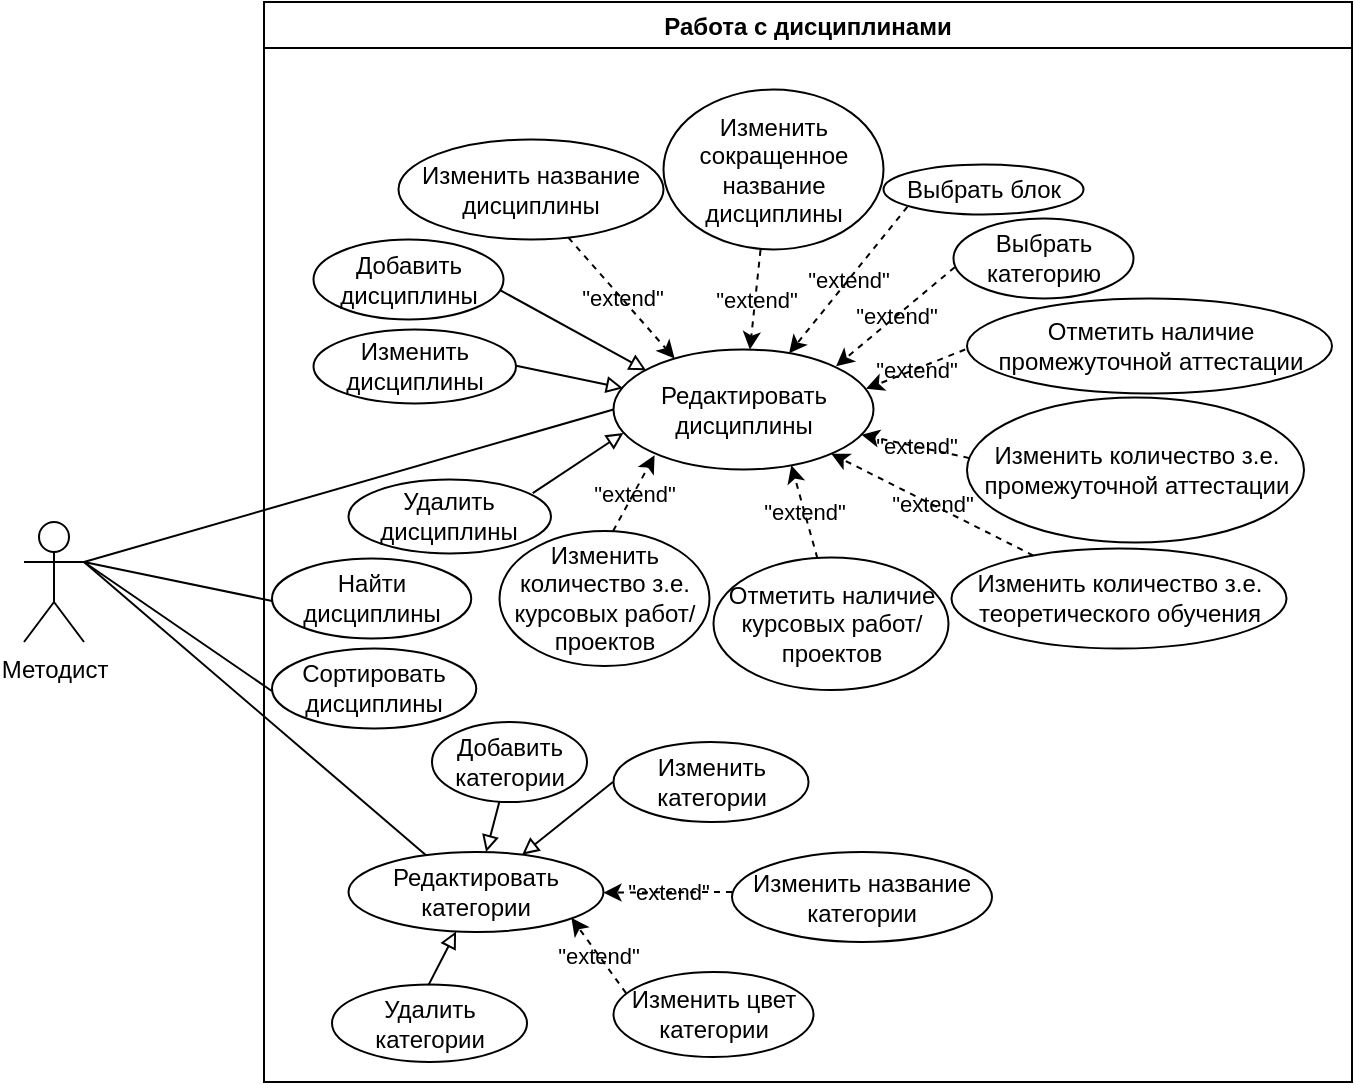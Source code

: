 <mxfile version="16.5.1" type="device"><diagram id="Zh0K8sYVSOeEKQllDIt9" name="Page-1"><mxGraphModel dx="1888" dy="660" grid="1" gridSize="10" guides="1" tooltips="1" connect="0" arrows="1" fold="1" page="1" pageScale="1" pageWidth="850" pageHeight="1100" math="0" shadow="0"><root><mxCell id="0"/><mxCell id="1" parent="0"/><mxCell id="kAwzmWlMEPiF8q2u1fac-1" value="Методист" style="shape=umlActor;verticalLabelPosition=bottom;verticalAlign=top;html=1;outlineConnect=0;" parent="1" vertex="1"><mxGeometry x="-360" y="510" width="30" height="60" as="geometry"/></mxCell><mxCell id="kAwzmWlMEPiF8q2u1fac-36" value="" style="endArrow=none;html=1;rounded=0;entryX=0;entryY=0.5;entryDx=0;entryDy=0;" parent="1" target="kAwzmWlMEPiF8q2u1fac-35" edge="1"><mxGeometry width="50" height="50" relative="1" as="geometry"><mxPoint x="-330" y="530" as="sourcePoint"/><mxPoint x="-180" y="390" as="targetPoint"/></mxGeometry></mxCell><mxCell id="a7HYJBhB6-KczriwUQ04-21" value="" style="endArrow=none;html=1;rounded=0;entryX=0.304;entryY=0.04;entryDx=0;entryDy=0;entryPerimeter=0;" parent="1" target="a7HYJBhB6-KczriwUQ04-11" edge="1"><mxGeometry width="50" height="50" relative="1" as="geometry"><mxPoint x="-330" y="530" as="sourcePoint"/><mxPoint x="-224.04" y="865.18" as="targetPoint"/></mxGeometry></mxCell><mxCell id="a7HYJBhB6-KczriwUQ04-33" value="Работа с дисциплинами" style="swimlane;" parent="1" vertex="1"><mxGeometry x="-240" y="250" width="544" height="540" as="geometry"/></mxCell><mxCell id="a7HYJBhB6-KczriwUQ04-6" value="Добавить категории" style="ellipse;whiteSpace=wrap;html=1;" parent="a7HYJBhB6-KczriwUQ04-33" vertex="1"><mxGeometry x="84" y="360" width="77.5" height="40" as="geometry"/></mxCell><mxCell id="a7HYJBhB6-KczriwUQ04-11" value="Редактировать категории" style="ellipse;whiteSpace=wrap;html=1;" parent="a7HYJBhB6-KczriwUQ04-33" vertex="1"><mxGeometry x="42.25" y="425" width="127.5" height="40" as="geometry"/></mxCell><mxCell id="a7HYJBhB6-KczriwUQ04-12" value="" style="endArrow=block;html=1;rounded=0;labelBorderColor=none;endFill=0;" parent="a7HYJBhB6-KczriwUQ04-33" source="a7HYJBhB6-KczriwUQ04-6" target="a7HYJBhB6-KczriwUQ04-11" edge="1"><mxGeometry width="50" height="50" relative="1" as="geometry"><mxPoint x="19.31" y="347.4" as="sourcePoint"/><mxPoint x="11.098" y="406.0" as="targetPoint"/></mxGeometry></mxCell><mxCell id="a7HYJBhB6-KczriwUQ04-13" value="Изменить категории" style="ellipse;whiteSpace=wrap;html=1;" parent="a7HYJBhB6-KczriwUQ04-33" vertex="1"><mxGeometry x="174.75" y="370" width="97.5" height="40" as="geometry"/></mxCell><mxCell id="a7HYJBhB6-KczriwUQ04-14" value="" style="endArrow=block;html=1;rounded=0;labelBorderColor=none;endFill=0;exitX=-0.003;exitY=0.5;exitDx=0;exitDy=0;exitPerimeter=0;" parent="a7HYJBhB6-KczriwUQ04-33" source="a7HYJBhB6-KczriwUQ04-13" target="a7HYJBhB6-KczriwUQ04-11" edge="1"><mxGeometry width="50" height="50" relative="1" as="geometry"><mxPoint x="194.13" y="441.0" as="sourcePoint"/><mxPoint x="160.802" y="471.97" as="targetPoint"/></mxGeometry></mxCell><mxCell id="a7HYJBhB6-KczriwUQ04-15" value="Удалить категории" style="ellipse;whiteSpace=wrap;html=1;" parent="a7HYJBhB6-KczriwUQ04-33" vertex="1"><mxGeometry x="34" y="491.25" width="97.5" height="38.75" as="geometry"/></mxCell><mxCell id="a7HYJBhB6-KczriwUQ04-16" value="" style="endArrow=block;html=1;rounded=0;labelBorderColor=none;endFill=0;exitX=0.494;exitY=0.011;exitDx=0;exitDy=0;exitPerimeter=0;" parent="a7HYJBhB6-KczriwUQ04-33" source="a7HYJBhB6-KczriwUQ04-15" target="a7HYJBhB6-KczriwUQ04-11" edge="1"><mxGeometry width="50" height="50" relative="1" as="geometry"><mxPoint x="219.75" y="520" as="sourcePoint"/><mxPoint x="195.123" y="485.649" as="targetPoint"/></mxGeometry></mxCell><mxCell id="a7HYJBhB6-KczriwUQ04-17" value="Изменить название категории" style="ellipse;whiteSpace=wrap;html=1;" parent="a7HYJBhB6-KczriwUQ04-33" vertex="1"><mxGeometry x="234" y="425" width="130" height="45" as="geometry"/></mxCell><mxCell id="a7HYJBhB6-KczriwUQ04-18" value="Изменить цвет категории" style="ellipse;whiteSpace=wrap;html=1;" parent="a7HYJBhB6-KczriwUQ04-33" vertex="1"><mxGeometry x="174.75" y="485" width="100" height="42.5" as="geometry"/></mxCell><mxCell id="a7HYJBhB6-KczriwUQ04-19" value="&quot;extend&quot;" style="endArrow=classic;html=1;rounded=0;dashed=1;labelBackgroundColor=none;exitX=0;exitY=0.444;exitDx=0;exitDy=0;exitPerimeter=0;entryX=1;entryY=0.508;entryDx=0;entryDy=0;entryPerimeter=0;" parent="a7HYJBhB6-KczriwUQ04-33" source="a7HYJBhB6-KczriwUQ04-17" target="a7HYJBhB6-KczriwUQ04-11" edge="1"><mxGeometry width="50" height="50" relative="1" as="geometry"><mxPoint x="254.97" y="275.25" as="sourcePoint"/><mxPoint x="212.967" y="312.6" as="targetPoint"/></mxGeometry></mxCell><mxCell id="a7HYJBhB6-KczriwUQ04-20" value="&quot;extend&quot;" style="endArrow=classic;html=1;rounded=0;dashed=1;labelBackgroundColor=none;entryX=0.874;entryY=0.823;entryDx=0;entryDy=0;entryPerimeter=0;exitX=0.063;exitY=0.249;exitDx=0;exitDy=0;exitPerimeter=0;" parent="a7HYJBhB6-KczriwUQ04-33" source="a7HYJBhB6-KczriwUQ04-18" target="a7HYJBhB6-KczriwUQ04-11" edge="1"><mxGeometry width="50" height="50" relative="1" as="geometry"><mxPoint x="369.75" y="500" as="sourcePoint"/><mxPoint x="324.84" y="473.789" as="targetPoint"/></mxGeometry></mxCell><mxCell id="kAwzmWlMEPiF8q2u1fac-35" value="Редактировать дисциплины" style="ellipse;whiteSpace=wrap;html=1;" parent="a7HYJBhB6-KczriwUQ04-33" vertex="1"><mxGeometry x="174.75" y="173.75" width="130" height="60" as="geometry"/></mxCell><mxCell id="kAwzmWlMEPiF8q2u1fac-37" value="Выбрать блок" style="ellipse;whiteSpace=wrap;html=1;" parent="a7HYJBhB6-KczriwUQ04-33" vertex="1"><mxGeometry x="309.75" y="81.25" width="100" height="25" as="geometry"/></mxCell><mxCell id="kAwzmWlMEPiF8q2u1fac-39" value="Изменить название дисциплины" style="ellipse;whiteSpace=wrap;html=1;" parent="a7HYJBhB6-KczriwUQ04-33" vertex="1"><mxGeometry x="67.25" y="68.75" width="132.5" height="50" as="geometry"/></mxCell><mxCell id="kAwzmWlMEPiF8q2u1fac-40" value="Изменить количество з.е.&lt;br&gt;теоретического обучения" style="ellipse;whiteSpace=wrap;html=1;" parent="a7HYJBhB6-KczriwUQ04-33" vertex="1"><mxGeometry x="343.75" y="273.25" width="167.5" height="50" as="geometry"/></mxCell><mxCell id="kAwzmWlMEPiF8q2u1fac-41" value="&quot;extend&quot;" style="endArrow=classic;html=1;rounded=0;dashed=1;labelBorderColor=none;exitX=0.641;exitY=0.981;exitDx=0;exitDy=0;exitPerimeter=0;labelBackgroundColor=none;entryX=0.235;entryY=0.075;entryDx=0;entryDy=0;entryPerimeter=0;" parent="a7HYJBhB6-KczriwUQ04-33" source="kAwzmWlMEPiF8q2u1fac-39" target="kAwzmWlMEPiF8q2u1fac-35" edge="1"><mxGeometry width="50" height="50" relative="1" as="geometry"><mxPoint x="314.75" y="213.75" as="sourcePoint"/><mxPoint x="84.75" y="143.75" as="targetPoint"/></mxGeometry></mxCell><mxCell id="kAwzmWlMEPiF8q2u1fac-42" value="Изменить количество з.е. курсовых работ/ проектов" style="ellipse;whiteSpace=wrap;html=1;" parent="a7HYJBhB6-KczriwUQ04-33" vertex="1"><mxGeometry x="117.75" y="264.5" width="105" height="67.5" as="geometry"/></mxCell><mxCell id="kAwzmWlMEPiF8q2u1fac-46" value="&quot;extend&quot;" style="endArrow=classic;html=1;rounded=0;dashed=1;exitX=0.541;exitY=0;exitDx=0;exitDy=0;entryX=0.158;entryY=0.881;entryDx=0;entryDy=0;entryPerimeter=0;labelBackgroundColor=none;exitPerimeter=0;" parent="a7HYJBhB6-KczriwUQ04-33" source="kAwzmWlMEPiF8q2u1fac-42" target="kAwzmWlMEPiF8q2u1fac-35" edge="1"><mxGeometry width="50" height="50" relative="1" as="geometry"><mxPoint x="305.712" y="244.963" as="sourcePoint"/><mxPoint x="174.75" y="433.75" as="targetPoint"/></mxGeometry></mxCell><mxCell id="-8U82XjVMPYfmYzCf4u3-12" value="Выбрать категорию" style="ellipse;whiteSpace=wrap;html=1;" parent="a7HYJBhB6-KczriwUQ04-33" vertex="1"><mxGeometry x="344.75" y="108.25" width="90" height="40" as="geometry"/></mxCell><mxCell id="-8U82XjVMPYfmYzCf4u3-15" value="Изменить количество з.е. промежуточной аттестации" style="ellipse;whiteSpace=wrap;html=1;" parent="a7HYJBhB6-KczriwUQ04-33" vertex="1"><mxGeometry x="351.5" y="197.75" width="168.5" height="72.5" as="geometry"/></mxCell><mxCell id="-8U82XjVMPYfmYzCf4u3-17" value="&quot;extend&quot;" style="endArrow=classic;html=1;rounded=0;dashed=1;labelBackgroundColor=none;exitX=0.007;exitY=0.418;exitDx=0;exitDy=0;exitPerimeter=0;" parent="a7HYJBhB6-KczriwUQ04-33" source="-8U82XjVMPYfmYzCf4u3-15" target="kAwzmWlMEPiF8q2u1fac-35" edge="1"><mxGeometry width="50" height="50" relative="1" as="geometry"><mxPoint x="327.25" y="283.75" as="sourcePoint"/><mxPoint x="260.19" y="363.33" as="targetPoint"/></mxGeometry></mxCell><mxCell id="-8U82XjVMPYfmYzCf4u3-18" value="Отметить наличие курсовых работ/ проектов" style="ellipse;whiteSpace=wrap;html=1;" parent="a7HYJBhB6-KczriwUQ04-33" vertex="1"><mxGeometry x="224.75" y="277.75" width="117.5" height="66.25" as="geometry"/></mxCell><mxCell id="-8U82XjVMPYfmYzCf4u3-19" value="&quot;extend&quot;" style="endArrow=classic;html=1;rounded=0;dashed=1;exitX=0.442;exitY=0.005;exitDx=0;exitDy=0;entryX=0.684;entryY=0.964;entryDx=0;entryDy=0;entryPerimeter=0;labelBackgroundColor=none;exitPerimeter=0;" parent="a7HYJBhB6-KczriwUQ04-33" source="-8U82XjVMPYfmYzCf4u3-18" target="kAwzmWlMEPiF8q2u1fac-35" edge="1"><mxGeometry width="50" height="50" relative="1" as="geometry"><mxPoint x="99.75" y="278.75" as="sourcePoint"/><mxPoint x="193.33" y="230.37" as="targetPoint"/></mxGeometry></mxCell><mxCell id="-8U82XjVMPYfmYzCf4u3-20" value="Изменить сокращенное название дисциплины" style="ellipse;whiteSpace=wrap;html=1;" parent="a7HYJBhB6-KczriwUQ04-33" vertex="1"><mxGeometry x="199.75" y="43.75" width="110" height="80" as="geometry"/></mxCell><mxCell id="a7HYJBhB6-KczriwUQ04-2" value="Отметить наличие промежуточной аттестации" style="ellipse;whiteSpace=wrap;html=1;" parent="a7HYJBhB6-KczriwUQ04-33" vertex="1"><mxGeometry x="351.5" y="148.25" width="182.5" height="47.5" as="geometry"/></mxCell><mxCell id="a7HYJBhB6-KczriwUQ04-3" value="&quot;extend&quot;" style="endArrow=classic;html=1;rounded=0;dashed=1;labelBackgroundColor=none;exitX=-0.005;exitY=0.537;exitDx=0;exitDy=0;exitPerimeter=0;entryX=0.971;entryY=0.328;entryDx=0;entryDy=0;entryPerimeter=0;" parent="a7HYJBhB6-KczriwUQ04-33" source="a7HYJBhB6-KczriwUQ04-2" target="kAwzmWlMEPiF8q2u1fac-35" edge="1"><mxGeometry width="50" height="50" relative="1" as="geometry"><mxPoint x="340.15" y="322.855" as="sourcePoint"/><mxPoint x="272.981" y="241.769" as="targetPoint"/></mxGeometry></mxCell><mxCell id="a7HYJBhB6-KczriwUQ04-22" value="&quot;extend&quot;" style="endArrow=classic;html=1;rounded=0;dashed=1;labelBorderColor=none;exitX=0.441;exitY=1.002;exitDx=0;exitDy=0;exitPerimeter=0;labelBackgroundColor=none;" parent="a7HYJBhB6-KczriwUQ04-33" source="-8U82XjVMPYfmYzCf4u3-20" target="kAwzmWlMEPiF8q2u1fac-35" edge="1"><mxGeometry width="50" height="50" relative="1" as="geometry"><mxPoint x="149.682" y="127.8" as="sourcePoint"/><mxPoint x="200.87" y="193.47" as="targetPoint"/></mxGeometry></mxCell><mxCell id="a7HYJBhB6-KczriwUQ04-23" value="&quot;extend&quot;" style="endArrow=classic;html=1;rounded=0;dashed=1;labelBorderColor=none;exitX=0.12;exitY=0.844;exitDx=0;exitDy=0;exitPerimeter=0;labelBackgroundColor=none;" parent="a7HYJBhB6-KczriwUQ04-33" source="kAwzmWlMEPiF8q2u1fac-37" target="kAwzmWlMEPiF8q2u1fac-35" edge="1"><mxGeometry width="50" height="50" relative="1" as="geometry"><mxPoint x="258.26" y="123.91" as="sourcePoint"/><mxPoint x="252.46" y="183.776" as="targetPoint"/></mxGeometry></mxCell><mxCell id="a7HYJBhB6-KczriwUQ04-24" value="&quot;extend&quot;" style="endArrow=classic;html=1;rounded=0;dashed=1;labelBorderColor=none;labelBackgroundColor=none;exitX=0.007;exitY=0.609;exitDx=0;exitDy=0;exitPerimeter=0;entryX=0.856;entryY=0.14;entryDx=0;entryDy=0;entryPerimeter=0;" parent="a7HYJBhB6-KczriwUQ04-33" source="-8U82XjVMPYfmYzCf4u3-12" target="kAwzmWlMEPiF8q2u1fac-35" edge="1"><mxGeometry width="50" height="50" relative="1" as="geometry"><mxPoint x="364.75" y="173.75" as="sourcePoint"/><mxPoint x="278.992" y="186.957" as="targetPoint"/></mxGeometry></mxCell><mxCell id="a7HYJBhB6-KczriwUQ04-25" value="&quot;extend&quot;" style="endArrow=classic;html=1;rounded=0;dashed=1;labelBackgroundColor=none;" parent="a7HYJBhB6-KczriwUQ04-33" source="kAwzmWlMEPiF8q2u1fac-40" target="kAwzmWlMEPiF8q2u1fac-35" edge="1"><mxGeometry width="50" height="50" relative="1" as="geometry"><mxPoint x="218.882" y="293.38" as="sourcePoint"/><mxPoint x="227.91" y="242.55" as="targetPoint"/></mxGeometry></mxCell><mxCell id="a7HYJBhB6-KczriwUQ04-26" value="Добавить дисциплины" style="ellipse;whiteSpace=wrap;html=1;" parent="a7HYJBhB6-KczriwUQ04-33" vertex="1"><mxGeometry x="24.75" y="118.75" width="95" height="40" as="geometry"/></mxCell><mxCell id="a7HYJBhB6-KczriwUQ04-27" value="Изменить дисциплины" style="ellipse;whiteSpace=wrap;html=1;" parent="a7HYJBhB6-KczriwUQ04-33" vertex="1"><mxGeometry x="24.75" y="163.75" width="101.25" height="37" as="geometry"/></mxCell><mxCell id="a7HYJBhB6-KczriwUQ04-28" value="" style="endArrow=block;html=1;rounded=0;labelBorderColor=none;endFill=0;exitX=0.982;exitY=0.633;exitDx=0;exitDy=0;exitPerimeter=0;entryX=0.126;entryY=0.174;entryDx=0;entryDy=0;entryPerimeter=0;" parent="a7HYJBhB6-KczriwUQ04-33" source="a7HYJBhB6-KczriwUQ04-26" target="kAwzmWlMEPiF8q2u1fac-35" edge="1"><mxGeometry width="50" height="50" relative="1" as="geometry"><mxPoint x="154.75" y="175" as="sourcePoint"/><mxPoint x="117.693" y="200.749" as="targetPoint"/></mxGeometry></mxCell><mxCell id="a7HYJBhB6-KczriwUQ04-29" value="" style="endArrow=block;html=1;rounded=0;labelBorderColor=none;endFill=0;exitX=1.001;exitY=0.491;exitDx=0;exitDy=0;exitPerimeter=0;entryX=0.037;entryY=0.322;entryDx=0;entryDy=0;entryPerimeter=0;" parent="a7HYJBhB6-KczriwUQ04-33" source="a7HYJBhB6-KczriwUQ04-27" target="kAwzmWlMEPiF8q2u1fac-35" edge="1"><mxGeometry width="50" height="50" relative="1" as="geometry"><mxPoint x="128.04" y="154.07" as="sourcePoint"/><mxPoint x="201.13" y="194.19" as="targetPoint"/></mxGeometry></mxCell><mxCell id="a7HYJBhB6-KczriwUQ04-30" value="Удалить дисциплины" style="ellipse;whiteSpace=wrap;html=1;" parent="a7HYJBhB6-KczriwUQ04-33" vertex="1"><mxGeometry x="42.25" y="238.75" width="101.25" height="37" as="geometry"/></mxCell><mxCell id="a7HYJBhB6-KczriwUQ04-31" value="" style="endArrow=block;html=1;rounded=0;labelBorderColor=none;endFill=0;exitX=0.91;exitY=0.184;exitDx=0;exitDy=0;exitPerimeter=0;entryX=0.038;entryY=0.696;entryDx=0;entryDy=0;entryPerimeter=0;" parent="a7HYJBhB6-KczriwUQ04-33" source="a7HYJBhB6-KczriwUQ04-30" target="kAwzmWlMEPiF8q2u1fac-35" edge="1"><mxGeometry width="50" height="50" relative="1" as="geometry"><mxPoint x="136.101" y="191.917" as="sourcePoint"/><mxPoint x="189.56" y="203.07" as="targetPoint"/></mxGeometry></mxCell><mxCell id="RCO-uN1KYXp3KknbxIjs-1" value="Найти дисциплины" style="ellipse;whiteSpace=wrap;html=1;" parent="a7HYJBhB6-KczriwUQ04-33" vertex="1"><mxGeometry x="4.0" y="278.25" width="99.62" height="40" as="geometry"/></mxCell><mxCell id="RCO-uN1KYXp3KknbxIjs-2" value="Сортировать дисциплины" style="ellipse;whiteSpace=wrap;html=1;" parent="a7HYJBhB6-KczriwUQ04-33" vertex="1"><mxGeometry x="4.0" y="323.25" width="102.12" height="40" as="geometry"/></mxCell><mxCell id="RCO-uN1KYXp3KknbxIjs-3" value="" style="endArrow=none;html=1;rounded=0;entryX=-0.001;entryY=0.531;entryDx=0;entryDy=0;entryPerimeter=0;" parent="1" target="RCO-uN1KYXp3KknbxIjs-2" edge="1"><mxGeometry width="50" height="50" relative="1" as="geometry"><mxPoint x="-330" y="530" as="sourcePoint"/><mxPoint x="-3.62" y="450" as="targetPoint"/></mxGeometry></mxCell><mxCell id="RCO-uN1KYXp3KknbxIjs-4" value="" style="endArrow=none;html=1;rounded=0;entryX=0.001;entryY=0.531;entryDx=0;entryDy=0;entryPerimeter=0;" parent="1" target="RCO-uN1KYXp3KknbxIjs-1" edge="1"><mxGeometry width="50" height="50" relative="1" as="geometry"><mxPoint x="-330" y="530" as="sourcePoint"/><mxPoint x="-130.025" y="280" as="targetPoint"/></mxGeometry></mxCell></root></mxGraphModel></diagram></mxfile>